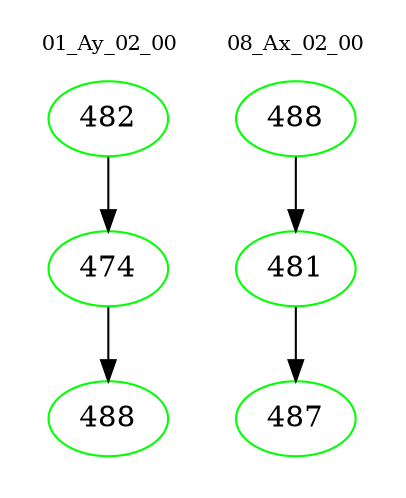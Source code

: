 digraph{
subgraph cluster_0 {
color = white
label = "01_Ay_02_00";
fontsize=10;
T0_482 [label="482", color="green"]
T0_482 -> T0_474 [color="black"]
T0_474 [label="474", color="green"]
T0_474 -> T0_488 [color="black"]
T0_488 [label="488", color="green"]
}
subgraph cluster_1 {
color = white
label = "08_Ax_02_00";
fontsize=10;
T1_488 [label="488", color="green"]
T1_488 -> T1_481 [color="black"]
T1_481 [label="481", color="green"]
T1_481 -> T1_487 [color="black"]
T1_487 [label="487", color="green"]
}
}
